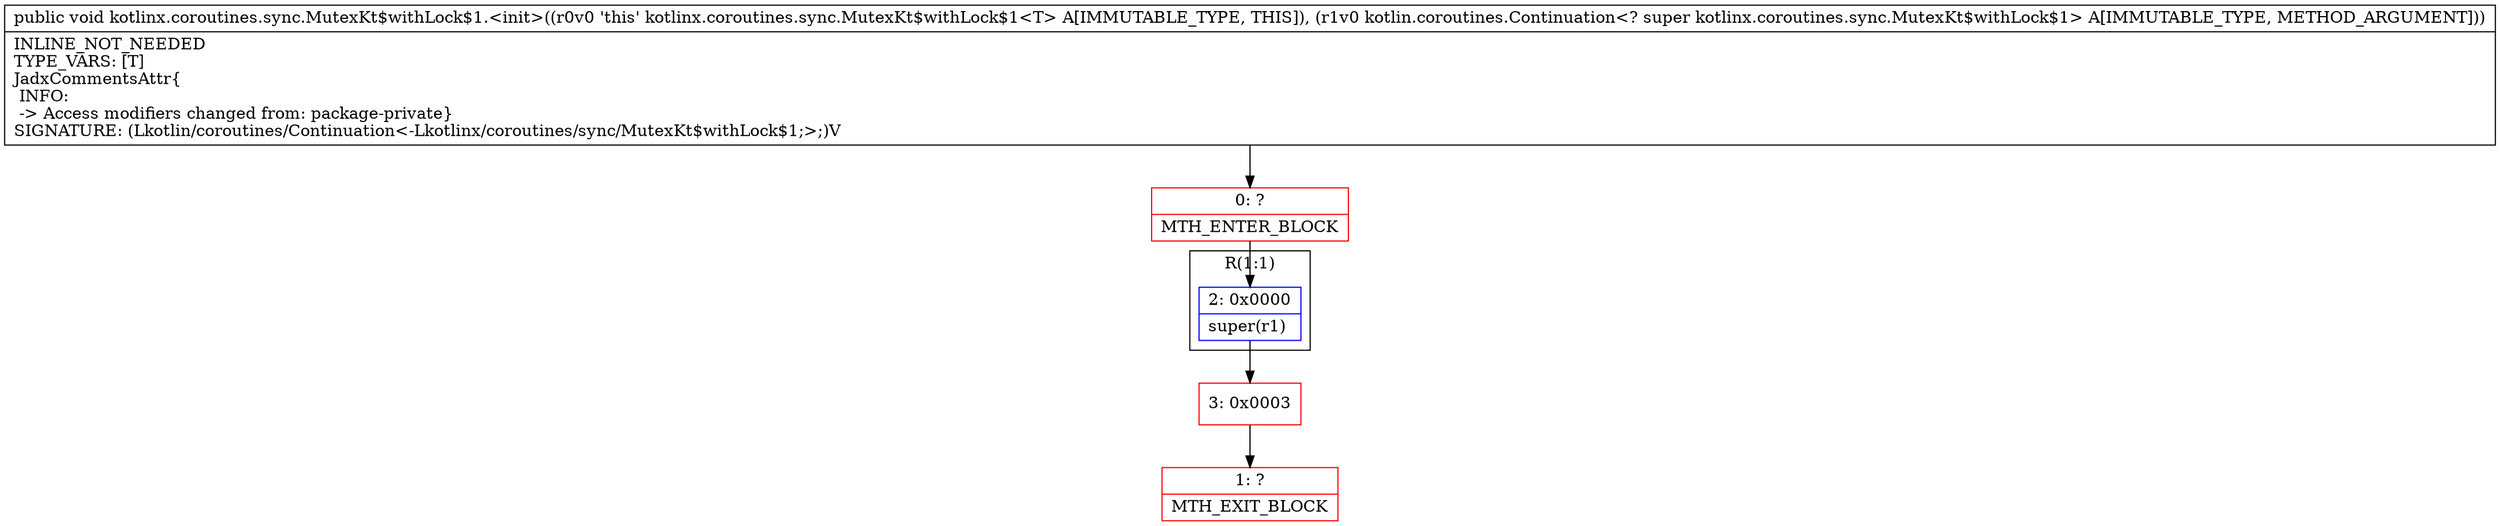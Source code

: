 digraph "CFG forkotlinx.coroutines.sync.MutexKt$withLock$1.\<init\>(Lkotlin\/coroutines\/Continuation;)V" {
subgraph cluster_Region_1697283781 {
label = "R(1:1)";
node [shape=record,color=blue];
Node_2 [shape=record,label="{2\:\ 0x0000|super(r1)\l}"];
}
Node_0 [shape=record,color=red,label="{0\:\ ?|MTH_ENTER_BLOCK\l}"];
Node_3 [shape=record,color=red,label="{3\:\ 0x0003}"];
Node_1 [shape=record,color=red,label="{1\:\ ?|MTH_EXIT_BLOCK\l}"];
MethodNode[shape=record,label="{public void kotlinx.coroutines.sync.MutexKt$withLock$1.\<init\>((r0v0 'this' kotlinx.coroutines.sync.MutexKt$withLock$1\<T\> A[IMMUTABLE_TYPE, THIS]), (r1v0 kotlin.coroutines.Continuation\<? super kotlinx.coroutines.sync.MutexKt$withLock$1\> A[IMMUTABLE_TYPE, METHOD_ARGUMENT]))  | INLINE_NOT_NEEDED\lTYPE_VARS: [T]\lJadxCommentsAttr\{\l INFO: \l \-\> Access modifiers changed from: package\-private\}\lSIGNATURE: (Lkotlin\/coroutines\/Continuation\<\-Lkotlinx\/coroutines\/sync\/MutexKt$withLock$1;\>;)V\l}"];
MethodNode -> Node_0;Node_2 -> Node_3;
Node_0 -> Node_2;
Node_3 -> Node_1;
}

